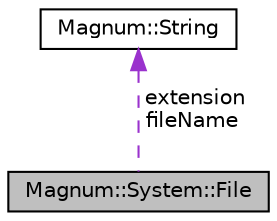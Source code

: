 digraph "Magnum::System::File"
{
  edge [fontname="Helvetica",fontsize="10",labelfontname="Helvetica",labelfontsize="10"];
  node [fontname="Helvetica",fontsize="10",shape=record];
  Node1 [label="Magnum::System::File",height=0.2,width=0.4,color="black", fillcolor="grey75", style="filled", fontcolor="black"];
  Node2 -> Node1 [dir="back",color="darkorchid3",fontsize="10",style="dashed",label=" extension\nfileName" ];
  Node2 [label="Magnum::String",height=0.2,width=0.4,color="black", fillcolor="white", style="filled",URL="$class_magnum_1_1_string.html"];
}
